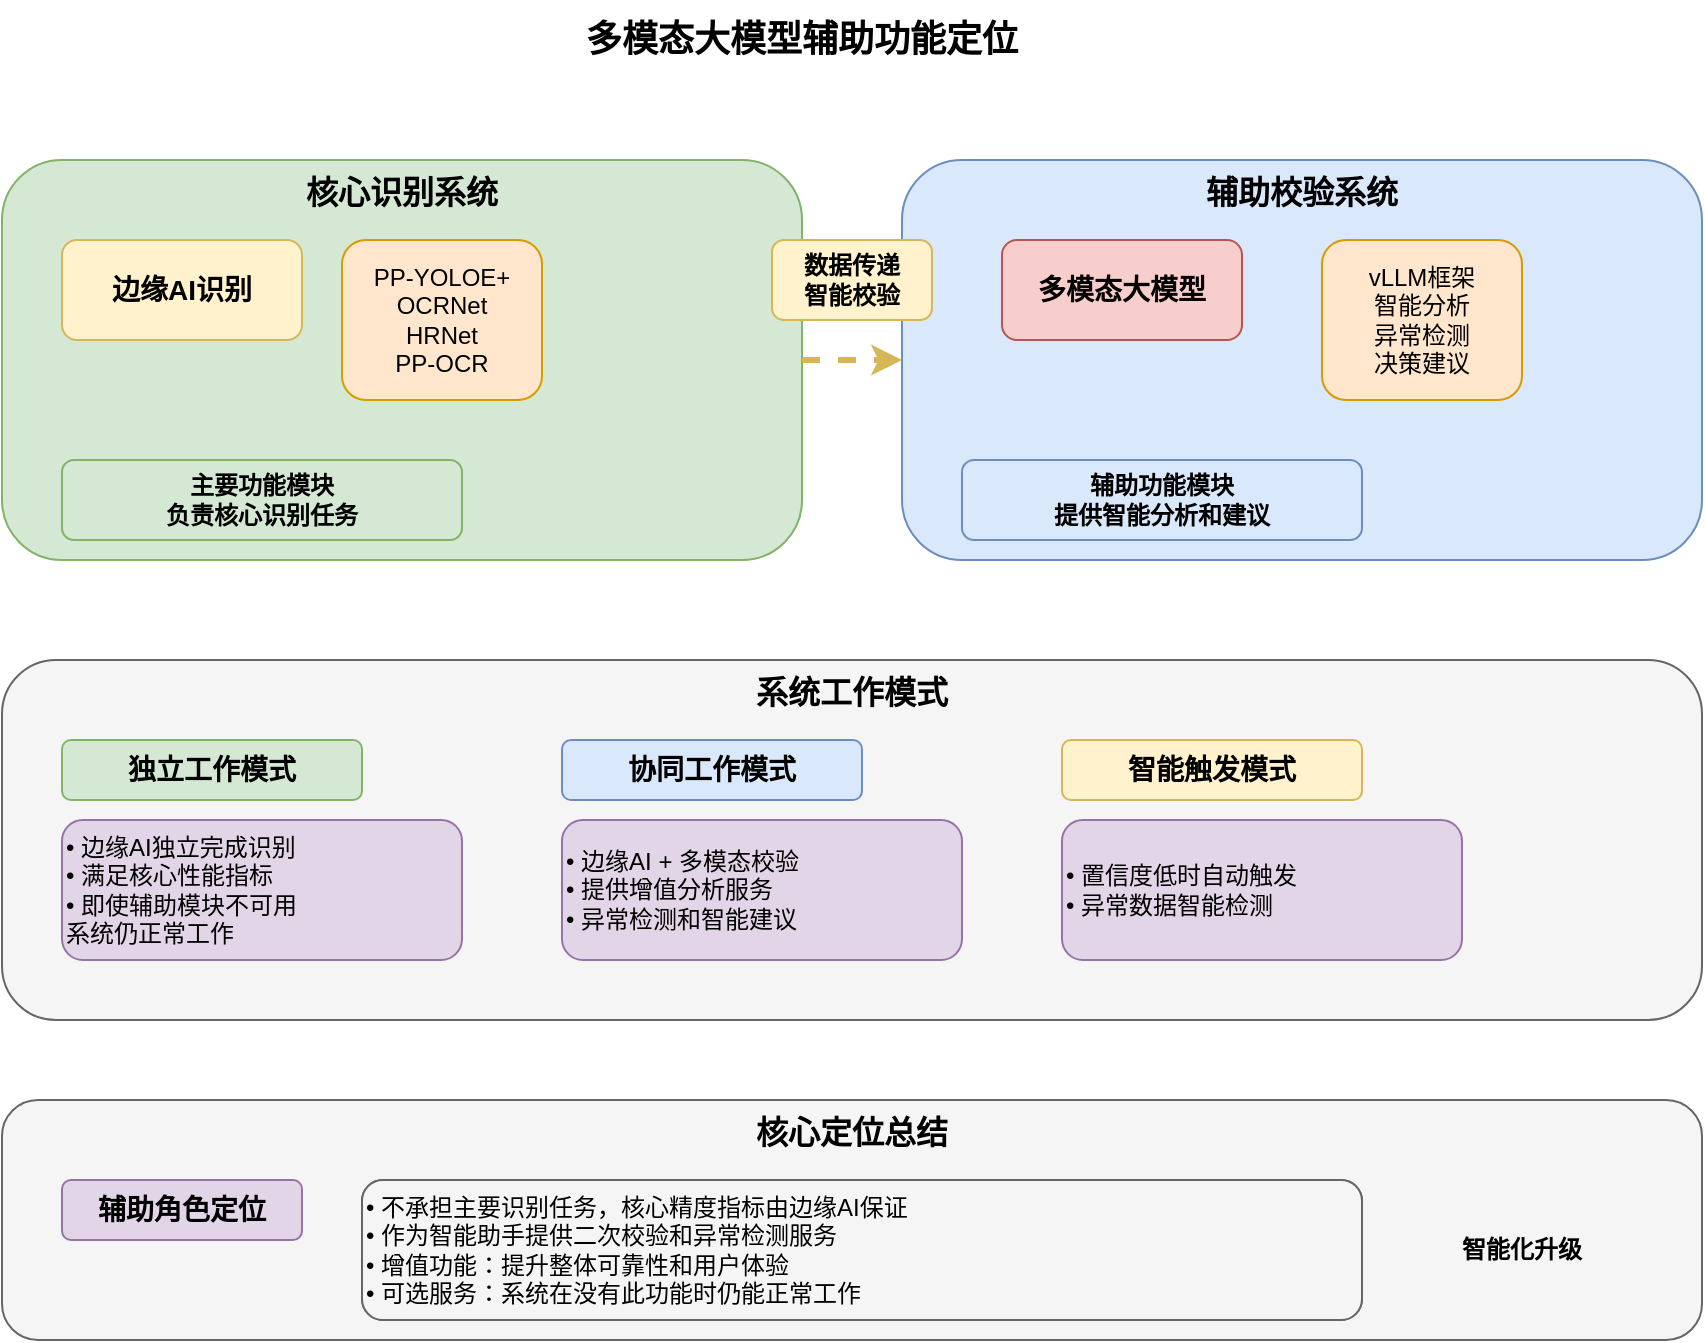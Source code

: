 <mxfile>
    <diagram name="辅助功能定位示意图" id="auxiliary-positioning">
        <mxGraphModel dx="1046" dy="685" grid="1" gridSize="10" guides="1" tooltips="1" connect="1" arrows="1" fold="1" page="1" pageScale="1" pageWidth="1000" pageHeight="700" math="0" shadow="0">
            <root>
                <mxCell id="0"/>
                <mxCell id="1" parent="0"/>
                <mxCell id="title" value="多模态大模型辅助功能定位" style="text;html=1;strokeColor=none;fillColor=none;align=center;verticalAlign=middle;whiteSpace=wrap;rounded=0;fontSize=18;fontStyle=1;" parent="1" vertex="1">
                    <mxGeometry x="350" y="20" width="300" height="40" as="geometry"/>
                </mxCell>
                <mxCell id="core-system" value="核心识别系统" style="rounded=1;whiteSpace=wrap;html=1;fillColor=#d5e8d4;strokeColor=#82b366;fontSize=16;fontStyle=1;verticalAlign=top;" parent="1" vertex="1">
                    <mxGeometry x="100" y="100" width="400" height="200" as="geometry"/>
                </mxCell>
                <mxCell id="edge-ai-core" value="边缘AI识别" style="rounded=1;whiteSpace=wrap;html=1;fillColor=#fff2cc;strokeColor=#d6b656;fontSize=14;fontStyle=1;" parent="1" vertex="1">
                    <mxGeometry x="130" y="140" width="120" height="50" as="geometry"/>
                </mxCell>
                <mxCell id="algorithms" value="PP-YOLOE+&#10;OCRNet&#10;HRNet&#10;PP-OCR" style="rounded=1;whiteSpace=wrap;html=1;fillColor=#ffe6cc;strokeColor=#d79b00;" parent="1" vertex="1">
                    <mxGeometry x="270" y="140" width="100" height="80" as="geometry"/>
                </mxCell>
                <mxCell id="system-status" value="主要功能模块&#10;负责核心识别任务" style="text;html=1;strokeColor=#82b366;fillColor=#d5e8d4;align=center;verticalAlign=middle;whiteSpace=wrap;rounded=1;fontSize=12;fontStyle=1;" parent="1" vertex="1">
                    <mxGeometry x="130" y="250" width="200" height="40" as="geometry"/>
                </mxCell>
                <mxCell id="auxiliary-system" value="辅助校验系统" style="rounded=1;whiteSpace=wrap;html=1;fillColor=#dae8fc;strokeColor=#6c8ebf;fontSize=16;fontStyle=1;verticalAlign=top;" parent="1" vertex="1">
                    <mxGeometry x="550" y="100" width="400" height="200" as="geometry"/>
                </mxCell>
                <mxCell id="multimodal-llm" value="多模态大模型" style="rounded=1;whiteSpace=wrap;html=1;fillColor=#f8cecc;strokeColor=#b85450;fontSize=14;fontStyle=1;" parent="1" vertex="1">
                    <mxGeometry x="600" y="140" width="120" height="50" as="geometry"/>
                </mxCell>
                <mxCell id="vllm-framework" value="vLLM框架&#10;智能分析&#10;异常检测&#10;决策建议" style="rounded=1;whiteSpace=wrap;html=1;fillColor=#ffe6cc;strokeColor=#d79b00;" parent="1" vertex="1">
                    <mxGeometry x="760" y="140" width="100" height="80" as="geometry"/>
                </mxCell>
                <mxCell id="auxiliary-status" value="辅助功能模块&#10;提供智能分析和建议" style="text;html=1;strokeColor=#6c8ebf;fillColor=#dae8fc;align=center;verticalAlign=middle;whiteSpace=wrap;rounded=1;fontSize=12;fontStyle=1;" parent="1" vertex="1">
                    <mxGeometry x="580" y="250" width="200" height="40" as="geometry"/>
                </mxCell>
                <mxCell id="collaboration-arrow" style="edgeStyle=orthogonalEdgeStyle;rounded=0;orthogonalLoop=1;jettySize=auto;html=1;strokeWidth=3;fillColor=#fff2cc;strokeColor=#d6b656;dashed=1;" parent="1" source="core-system" target="auxiliary-system" edge="1">
                    <mxGeometry relative="1" as="geometry">
                        <mxPoint x="500" y="200" as="sourcePoint"/>
                        <mxPoint x="550" y="200" as="targetPoint"/>
                    </mxGeometry>
                </mxCell>
                <mxCell id="collaboration-label" value="数据传递&#10;智能校验" style="text;html=1;strokeColor=#d6b656;fillColor=#fff2cc;align=center;verticalAlign=middle;whiteSpace=wrap;rounded=1;fontSize=12;fontStyle=1;" parent="1" vertex="1">
                    <mxGeometry x="485" y="140" width="80" height="40" as="geometry"/>
                </mxCell>
                <mxCell id="working-modes" value="系统工作模式" style="rounded=1;whiteSpace=wrap;html=1;fillColor=#f5f5f5;strokeColor=#666666;fontSize=16;fontStyle=1;verticalAlign=top;" parent="1" vertex="1">
                    <mxGeometry x="100" y="350" width="850" height="180" as="geometry"/>
                </mxCell>
                <mxCell id="standalone-mode" value="独立工作模式" style="rounded=1;whiteSpace=wrap;html=1;fillColor=#d5e8d4;strokeColor=#82b366;fontSize=14;fontStyle=1;" parent="1" vertex="1">
                    <mxGeometry x="130" y="390" width="150" height="30" as="geometry"/>
                </mxCell>
                <mxCell id="standalone-desc" value="• 边缘AI独立完成识别&#10;• 满足核心性能指标&#10;• 即使辅助模块不可用&#10;  系统仍正常工作" style="rounded=1;whiteSpace=wrap;html=1;fillColor=#e1d5e7;strokeColor=#9673a6;align=left;" parent="1" vertex="1">
                    <mxGeometry x="130" y="430" width="200" height="70" as="geometry"/>
                </mxCell>
                <mxCell id="collaborative-mode" value="协同工作模式" style="rounded=1;whiteSpace=wrap;html=1;fillColor=#dae8fc;strokeColor=#6c8ebf;fontSize=14;fontStyle=1;" parent="1" vertex="1">
                    <mxGeometry x="380" y="390" width="150" height="30" as="geometry"/>
                </mxCell>
                <mxCell id="collaborative-desc" value="• 边缘AI + 多模态校验&lt;br&gt;• 提供增值分析服务&lt;br&gt;• 异常检测和智能建议" style="rounded=1;whiteSpace=wrap;html=1;fillColor=#e1d5e7;strokeColor=#9673a6;align=left;" parent="1" vertex="1">
                    <mxGeometry x="380" y="430" width="200" height="70" as="geometry"/>
                </mxCell>
                <mxCell id="smart-trigger-mode" value="智能触发模式" style="rounded=1;whiteSpace=wrap;html=1;fillColor=#fff2cc;strokeColor=#d6b656;fontSize=14;fontStyle=1;" parent="1" vertex="1">
                    <mxGeometry x="630" y="390" width="150" height="30" as="geometry"/>
                </mxCell>
                <mxCell id="smart-trigger-desc" value="• 置信度低时自动触发&lt;br&gt;• 异常数据智能检测" style="rounded=1;whiteSpace=wrap;html=1;fillColor=#e1d5e7;strokeColor=#9673a6;align=left;" parent="1" vertex="1">
                    <mxGeometry x="630" y="430" width="200" height="70" as="geometry"/>
                </mxCell>
                <mxCell id="positioning-summary" value="核心定位总结" style="rounded=1;whiteSpace=wrap;html=1;fillColor=#f5f5f5;strokeColor=#666666;fontSize=16;fontStyle=1;verticalAlign=top;" parent="1" vertex="1">
                    <mxGeometry x="100" y="570" width="850" height="120" as="geometry"/>
                </mxCell>
                <mxCell id="key-features" value="辅助角色定位" style="rounded=1;whiteSpace=wrap;html=1;fillColor=#e1d5e7;strokeColor=#9673a6;fontSize=14;fontStyle=1;" parent="1" vertex="1">
                    <mxGeometry x="130" y="610" width="120" height="30" as="geometry"/>
                </mxCell>
                <mxCell id="key-points" value="• 不承担主要识别任务，核心精度指标由边缘AI保证&#10;• 作为智能助手提供二次校验和异常检测服务&#10;• 增值功能：提升整体可靠性和用户体验&#10;• 可选服务：系统在没有此功能时仍能正常工作" style="rounded=1;whiteSpace=wrap;html=1;fillColor=#f5f5f5;strokeColor=#666666;align=left;" parent="1" vertex="1">
                    <mxGeometry x="280" y="610" width="500" height="70" as="geometry"/>
                </mxCell>
                <mxCell id="value-desc" value="智能化升级" style="text;html=1;strokeColor=none;fillColor=none;align=center;verticalAlign=middle;whiteSpace=wrap;rounded=0;fontSize=12;fontStyle=1;" parent="1" vertex="1">
                    <mxGeometry x="820" y="635" width="80" height="20" as="geometry"/>
                </mxCell>
                <mxCell id="4" value="• 不承担主要识别任务，核心精度指标由边缘AI保证&#10;• 作为智能助手提供二次校验和异常检测服务&#10;• 增值功能：提升整体可靠性和用户体验&#10;• 可选服务：系统在没有此功能时仍能正常工作" style="rounded=1;whiteSpace=wrap;html=1;fillColor=#f5f5f5;strokeColor=#666666;align=left;" parent="1" vertex="1">
                    <mxGeometry x="280" y="610" width="500" height="70" as="geometry"/>
                </mxCell>
            </root>
        </mxGraphModel>
    </diagram>
</mxfile>